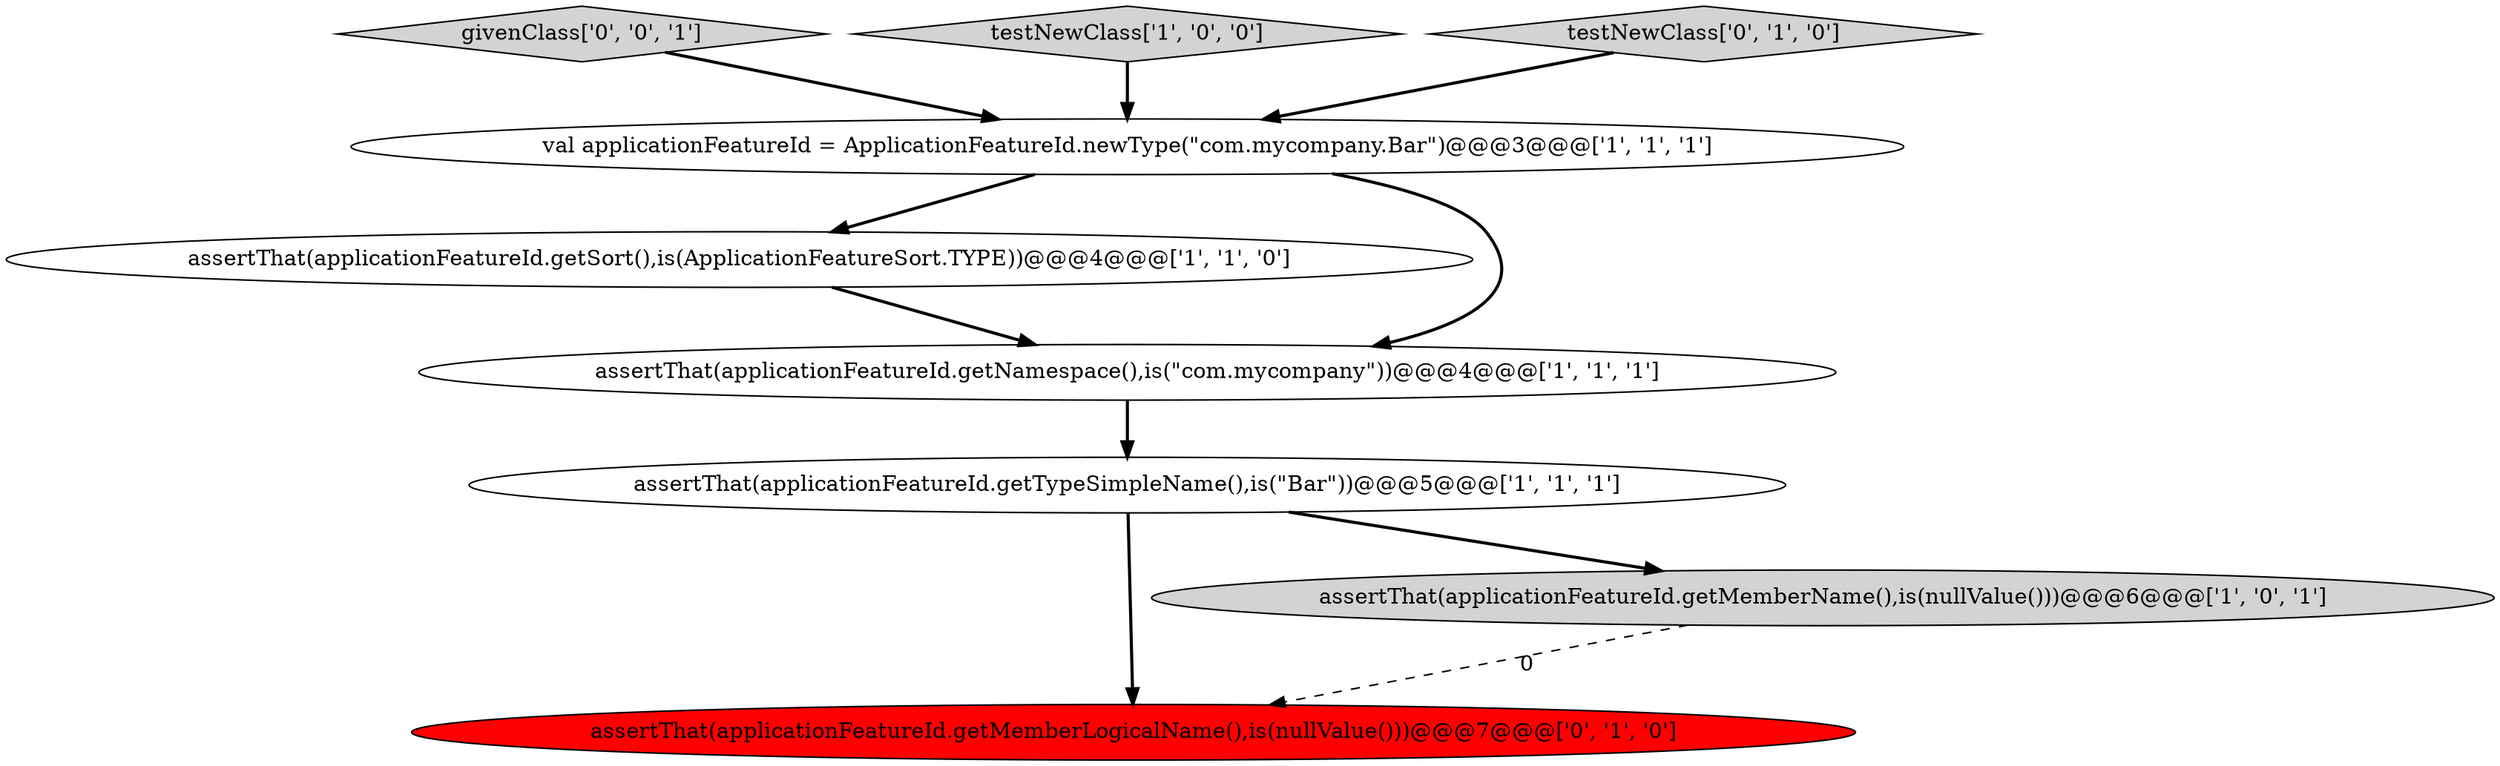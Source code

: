 digraph {
1 [style = filled, label = "val applicationFeatureId = ApplicationFeatureId.newType(\"com.mycompany.Bar\")@@@3@@@['1', '1', '1']", fillcolor = white, shape = ellipse image = "AAA0AAABBB1BBB"];
5 [style = filled, label = "assertThat(applicationFeatureId.getTypeSimpleName(),is(\"Bar\"))@@@5@@@['1', '1', '1']", fillcolor = white, shape = ellipse image = "AAA0AAABBB1BBB"];
0 [style = filled, label = "assertThat(applicationFeatureId.getSort(),is(ApplicationFeatureSort.TYPE))@@@4@@@['1', '1', '0']", fillcolor = white, shape = ellipse image = "AAA0AAABBB1BBB"];
8 [style = filled, label = "givenClass['0', '0', '1']", fillcolor = lightgray, shape = diamond image = "AAA0AAABBB3BBB"];
2 [style = filled, label = "testNewClass['1', '0', '0']", fillcolor = lightgray, shape = diamond image = "AAA0AAABBB1BBB"];
6 [style = filled, label = "testNewClass['0', '1', '0']", fillcolor = lightgray, shape = diamond image = "AAA0AAABBB2BBB"];
7 [style = filled, label = "assertThat(applicationFeatureId.getMemberLogicalName(),is(nullValue()))@@@7@@@['0', '1', '0']", fillcolor = red, shape = ellipse image = "AAA1AAABBB2BBB"];
4 [style = filled, label = "assertThat(applicationFeatureId.getMemberName(),is(nullValue()))@@@6@@@['1', '0', '1']", fillcolor = lightgray, shape = ellipse image = "AAA0AAABBB1BBB"];
3 [style = filled, label = "assertThat(applicationFeatureId.getNamespace(),is(\"com.mycompany\"))@@@4@@@['1', '1', '1']", fillcolor = white, shape = ellipse image = "AAA0AAABBB1BBB"];
1->3 [style = bold, label=""];
0->3 [style = bold, label=""];
8->1 [style = bold, label=""];
5->7 [style = bold, label=""];
6->1 [style = bold, label=""];
3->5 [style = bold, label=""];
1->0 [style = bold, label=""];
4->7 [style = dashed, label="0"];
2->1 [style = bold, label=""];
5->4 [style = bold, label=""];
}
